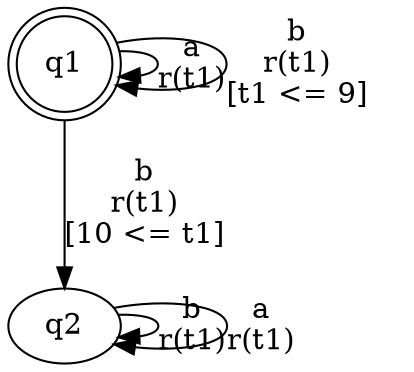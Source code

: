 digraph L {
	qq1[label=q1 shape=doublecircle]
	qq2[label=q2]
	qq1 -> qq1[label="a\nr(t1)\n"]
	qq1 -> qq2[label="b\nr(t1)\n[10 <= t1]"]
	qq2 -> qq2[label="b\nr(t1)\n"]
	qq2 -> qq2[label="a\nr(t1)\n"]
	qq1 -> qq1[label="b\nr(t1)\n[t1 <= 9]"]
}

